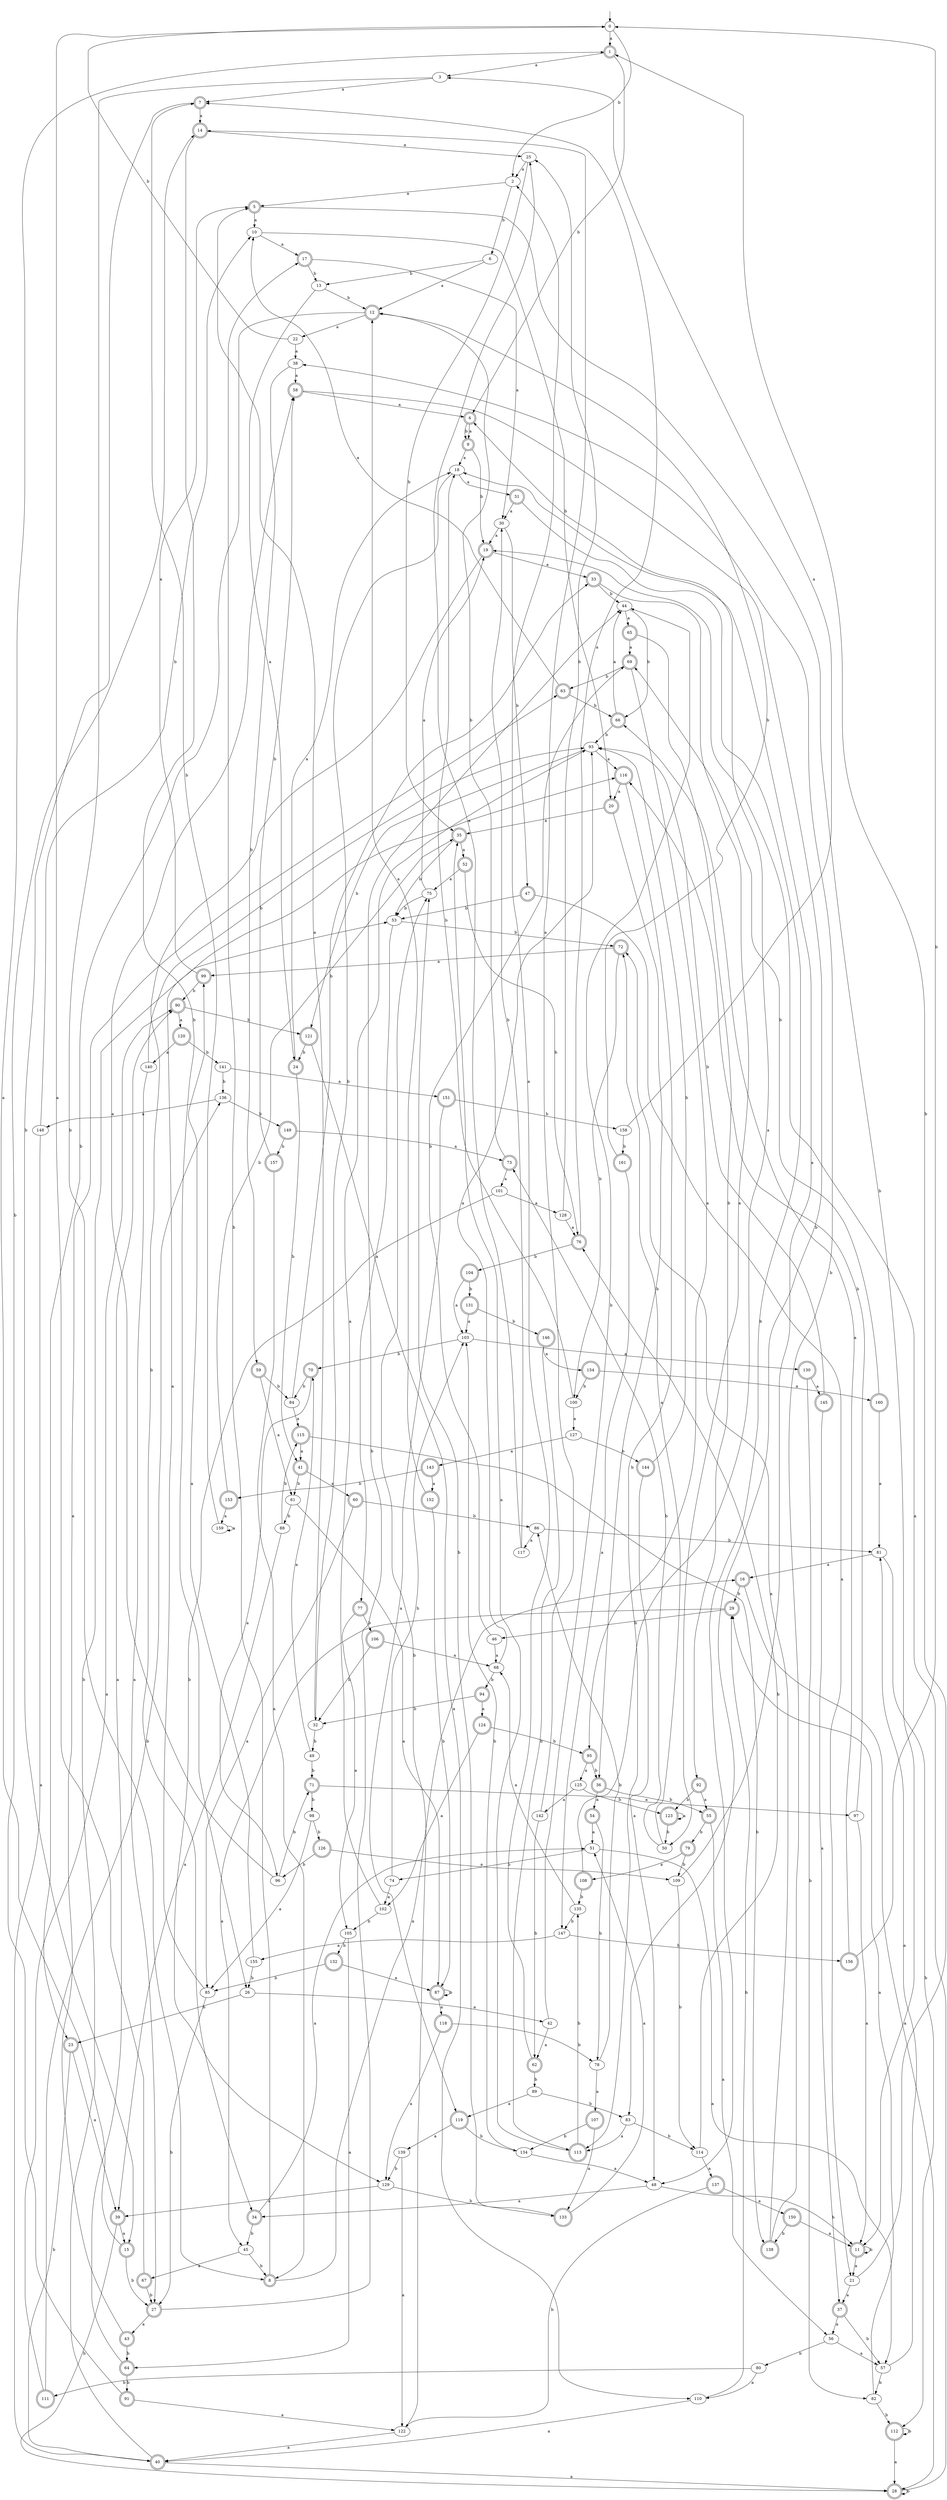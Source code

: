 digraph RandomDFA {
  __start0 [label="", shape=none];
  __start0 -> 0 [label=""];
  0 [shape=circle]
  0 -> 1 [label="a"]
  0 -> 2 [label="b"]
  1 [shape=doublecircle]
  1 -> 3 [label="a"]
  1 -> 4 [label="b"]
  2
  2 -> 5 [label="a"]
  2 -> 6 [label="b"]
  3
  3 -> 7 [label="a"]
  3 -> 8 [label="b"]
  4 [shape=doublecircle]
  4 -> 9 [label="a"]
  4 -> 9 [label="b"]
  5 [shape=doublecircle]
  5 -> 10 [label="a"]
  5 -> 11 [label="b"]
  6
  6 -> 12 [label="a"]
  6 -> 13 [label="b"]
  7 [shape=doublecircle]
  7 -> 14 [label="a"]
  7 -> 15 [label="b"]
  8 [shape=doublecircle]
  8 -> 16 [label="a"]
  8 -> 17 [label="b"]
  9 [shape=doublecircle]
  9 -> 18 [label="a"]
  9 -> 19 [label="b"]
  10
  10 -> 17 [label="a"]
  10 -> 20 [label="b"]
  11 [shape=doublecircle]
  11 -> 21 [label="a"]
  11 -> 11 [label="b"]
  12 [shape=doublecircle]
  12 -> 22 [label="a"]
  12 -> 23 [label="b"]
  13
  13 -> 24 [label="a"]
  13 -> 12 [label="b"]
  14 [shape=doublecircle]
  14 -> 25 [label="a"]
  14 -> 26 [label="b"]
  15 [shape=doublecircle]
  15 -> 1 [label="a"]
  15 -> 27 [label="b"]
  16 [shape=doublecircle]
  16 -> 28 [label="a"]
  16 -> 29 [label="b"]
  17 [shape=doublecircle]
  17 -> 30 [label="a"]
  17 -> 13 [label="b"]
  18
  18 -> 31 [label="a"]
  18 -> 32 [label="b"]
  19 [shape=doublecircle]
  19 -> 33 [label="a"]
  19 -> 34 [label="b"]
  20 [shape=doublecircle]
  20 -> 35 [label="a"]
  20 -> 36 [label="b"]
  21
  21 -> 37 [label="a"]
  21 -> 1 [label="b"]
  22
  22 -> 38 [label="a"]
  22 -> 0 [label="b"]
  23 [shape=doublecircle]
  23 -> 39 [label="a"]
  23 -> 40 [label="b"]
  24 [shape=doublecircle]
  24 -> 18 [label="a"]
  24 -> 41 [label="b"]
  25
  25 -> 2 [label="a"]
  25 -> 35 [label="b"]
  26
  26 -> 42 [label="a"]
  26 -> 23 [label="b"]
  27 [shape=doublecircle]
  27 -> 43 [label="a"]
  27 -> 44 [label="b"]
  28 [shape=doublecircle]
  28 -> 19 [label="a"]
  28 -> 28 [label="b"]
  29 [shape=doublecircle]
  29 -> 45 [label="a"]
  29 -> 46 [label="b"]
  30
  30 -> 19 [label="a"]
  30 -> 47 [label="b"]
  31 [shape=doublecircle]
  31 -> 30 [label="a"]
  31 -> 48 [label="b"]
  32
  32 -> 5 [label="a"]
  32 -> 49 [label="b"]
  33 [shape=doublecircle]
  33 -> 50 [label="a"]
  33 -> 44 [label="b"]
  34 [shape=doublecircle]
  34 -> 51 [label="a"]
  34 -> 45 [label="b"]
  35 [shape=doublecircle]
  35 -> 52 [label="a"]
  35 -> 53 [label="b"]
  36 [shape=doublecircle]
  36 -> 54 [label="a"]
  36 -> 55 [label="b"]
  37 [shape=doublecircle]
  37 -> 56 [label="a"]
  37 -> 57 [label="b"]
  38
  38 -> 58 [label="a"]
  38 -> 59 [label="b"]
  39 [shape=doublecircle]
  39 -> 15 [label="a"]
  39 -> 28 [label="b"]
  40 [shape=doublecircle]
  40 -> 28 [label="a"]
  40 -> 53 [label="b"]
  41 [shape=doublecircle]
  41 -> 60 [label="a"]
  41 -> 61 [label="b"]
  42
  42 -> 62 [label="a"]
  42 -> 44 [label="b"]
  43 [shape=doublecircle]
  43 -> 63 [label="a"]
  43 -> 64 [label="b"]
  44
  44 -> 65 [label="a"]
  44 -> 66 [label="b"]
  45
  45 -> 67 [label="a"]
  45 -> 8 [label="b"]
  46
  46 -> 68 [label="a"]
  46 -> 69 [label="b"]
  47 [shape=doublecircle]
  47 -> 21 [label="a"]
  47 -> 53 [label="b"]
  48
  48 -> 34 [label="a"]
  48 -> 11 [label="b"]
  49
  49 -> 70 [label="a"]
  49 -> 71 [label="b"]
  50
  50 -> 72 [label="a"]
  50 -> 73 [label="b"]
  51
  51 -> 57 [label="a"]
  51 -> 74 [label="b"]
  52 [shape=doublecircle]
  52 -> 75 [label="a"]
  52 -> 76 [label="b"]
  53
  53 -> 77 [label="a"]
  53 -> 72 [label="b"]
  54 [shape=doublecircle]
  54 -> 51 [label="a"]
  54 -> 78 [label="b"]
  55 [shape=doublecircle]
  55 -> 56 [label="a"]
  55 -> 79 [label="b"]
  56
  56 -> 57 [label="a"]
  56 -> 80 [label="b"]
  57
  57 -> 81 [label="a"]
  57 -> 82 [label="b"]
  58 [shape=doublecircle]
  58 -> 4 [label="a"]
  58 -> 83 [label="b"]
  59 [shape=doublecircle]
  59 -> 61 [label="a"]
  59 -> 84 [label="b"]
  60 [shape=doublecircle]
  60 -> 85 [label="a"]
  60 -> 86 [label="b"]
  61
  61 -> 87 [label="a"]
  61 -> 88 [label="b"]
  62 [shape=doublecircle]
  62 -> 2 [label="a"]
  62 -> 89 [label="b"]
  63 [shape=doublecircle]
  63 -> 10 [label="a"]
  63 -> 66 [label="b"]
  64 [shape=doublecircle]
  64 -> 90 [label="a"]
  64 -> 91 [label="b"]
  65 [shape=doublecircle]
  65 -> 69 [label="a"]
  65 -> 92 [label="b"]
  66 [shape=doublecircle]
  66 -> 44 [label="a"]
  66 -> 93 [label="b"]
  67 [shape=doublecircle]
  67 -> 0 [label="a"]
  67 -> 27 [label="b"]
  68
  68 -> 93 [label="a"]
  68 -> 94 [label="b"]
  69 [shape=doublecircle]
  69 -> 95 [label="a"]
  69 -> 63 [label="b"]
  70 [shape=doublecircle]
  70 -> 96 [label="a"]
  70 -> 84 [label="b"]
  71 [shape=doublecircle]
  71 -> 97 [label="a"]
  71 -> 98 [label="b"]
  72 [shape=doublecircle]
  72 -> 99 [label="a"]
  72 -> 100 [label="b"]
  73 [shape=doublecircle]
  73 -> 101 [label="a"]
  73 -> 12 [label="b"]
  74
  74 -> 102 [label="a"]
  74 -> 103 [label="b"]
  75
  75 -> 19 [label="a"]
  75 -> 53 [label="b"]
  76 [shape=doublecircle]
  76 -> 7 [label="a"]
  76 -> 104 [label="b"]
  77 [shape=doublecircle]
  77 -> 105 [label="a"]
  77 -> 106 [label="b"]
  78
  78 -> 107 [label="a"]
  78 -> 86 [label="b"]
  79 [shape=doublecircle]
  79 -> 108 [label="a"]
  79 -> 109 [label="b"]
  80
  80 -> 110 [label="a"]
  80 -> 111 [label="b"]
  81
  81 -> 16 [label="a"]
  81 -> 112 [label="b"]
  82
  82 -> 29 [label="a"]
  82 -> 112 [label="b"]
  83
  83 -> 113 [label="a"]
  83 -> 114 [label="b"]
  84
  84 -> 115 [label="a"]
  84 -> 33 [label="b"]
  85
  85 -> 116 [label="a"]
  85 -> 27 [label="b"]
  86
  86 -> 117 [label="a"]
  86 -> 81 [label="b"]
  87 [shape=doublecircle]
  87 -> 118 [label="a"]
  87 -> 87 [label="b"]
  88
  88 -> 39 [label="a"]
  88 -> 115 [label="b"]
  89
  89 -> 119 [label="a"]
  89 -> 83 [label="b"]
  90 [shape=doublecircle]
  90 -> 120 [label="a"]
  90 -> 121 [label="b"]
  91 [shape=doublecircle]
  91 -> 122 [label="a"]
  91 -> 14 [label="b"]
  92 [shape=doublecircle]
  92 -> 55 [label="a"]
  92 -> 123 [label="b"]
  93
  93 -> 116 [label="a"]
  93 -> 121 [label="b"]
  94 [shape=doublecircle]
  94 -> 124 [label="a"]
  94 -> 32 [label="b"]
  95 [shape=doublecircle]
  95 -> 125 [label="a"]
  95 -> 36 [label="b"]
  96
  96 -> 58 [label="a"]
  96 -> 71 [label="b"]
  97
  97 -> 11 [label="a"]
  97 -> 116 [label="b"]
  98
  98 -> 85 [label="a"]
  98 -> 126 [label="b"]
  99 [shape=doublecircle]
  99 -> 5 [label="a"]
  99 -> 90 [label="b"]
  100
  100 -> 127 [label="a"]
  100 -> 18 [label="b"]
  101
  101 -> 128 [label="a"]
  101 -> 129 [label="b"]
  102
  102 -> 93 [label="a"]
  102 -> 105 [label="b"]
  103
  103 -> 130 [label="a"]
  103 -> 70 [label="b"]
  104 [shape=doublecircle]
  104 -> 103 [label="a"]
  104 -> 131 [label="b"]
  105
  105 -> 64 [label="a"]
  105 -> 132 [label="b"]
  106 [shape=doublecircle]
  106 -> 68 [label="a"]
  106 -> 32 [label="b"]
  107 [shape=doublecircle]
  107 -> 133 [label="a"]
  107 -> 134 [label="b"]
  108 [shape=doublecircle]
  108 -> 4 [label="a"]
  108 -> 135 [label="b"]
  109
  109 -> 18 [label="a"]
  109 -> 114 [label="b"]
  110
  110 -> 40 [label="a"]
  110 -> 29 [label="b"]
  111 [shape=doublecircle]
  111 -> 90 [label="a"]
  111 -> 136 [label="b"]
  112 [shape=doublecircle]
  112 -> 28 [label="a"]
  112 -> 112 [label="b"]
  113 [shape=doublecircle]
  113 -> 35 [label="a"]
  113 -> 135 [label="b"]
  114
  114 -> 137 [label="a"]
  114 -> 76 [label="b"]
  115 [shape=doublecircle]
  115 -> 41 [label="a"]
  115 -> 138 [label="b"]
  116 [shape=doublecircle]
  116 -> 20 [label="a"]
  116 -> 113 [label="b"]
  117
  117 -> 25 [label="a"]
  117 -> 30 [label="b"]
  118 [shape=doublecircle]
  118 -> 129 [label="a"]
  118 -> 78 [label="b"]
  119 [shape=doublecircle]
  119 -> 139 [label="a"]
  119 -> 134 [label="b"]
  120 [shape=doublecircle]
  120 -> 140 [label="a"]
  120 -> 141 [label="b"]
  121 [shape=doublecircle]
  121 -> 110 [label="a"]
  121 -> 24 [label="b"]
  122
  122 -> 40 [label="a"]
  122 -> 75 [label="b"]
  123 [shape=doublecircle]
  123 -> 123 [label="a"]
  123 -> 50 [label="b"]
  124 [shape=doublecircle]
  124 -> 102 [label="a"]
  124 -> 95 [label="b"]
  125
  125 -> 142 [label="a"]
  125 -> 123 [label="b"]
  126 [shape=doublecircle]
  126 -> 109 [label="a"]
  126 -> 96 [label="b"]
  127
  127 -> 143 [label="a"]
  127 -> 144 [label="b"]
  128
  128 -> 76 [label="a"]
  128 -> 25 [label="b"]
  129
  129 -> 39 [label="a"]
  129 -> 133 [label="b"]
  130 [shape=doublecircle]
  130 -> 145 [label="a"]
  130 -> 82 [label="b"]
  131 [shape=doublecircle]
  131 -> 103 [label="a"]
  131 -> 146 [label="b"]
  132 [shape=doublecircle]
  132 -> 87 [label="a"]
  132 -> 85 [label="b"]
  133 [shape=doublecircle]
  133 -> 51 [label="a"]
  133 -> 75 [label="b"]
  134
  134 -> 48 [label="a"]
  134 -> 103 [label="b"]
  135
  135 -> 68 [label="a"]
  135 -> 147 [label="b"]
  136
  136 -> 148 [label="a"]
  136 -> 149 [label="b"]
  137 [shape=doublecircle]
  137 -> 150 [label="a"]
  137 -> 122 [label="b"]
  138 [shape=doublecircle]
  138 -> 72 [label="a"]
  138 -> 38 [label="b"]
  139
  139 -> 122 [label="a"]
  139 -> 129 [label="b"]
  140
  140 -> 27 [label="a"]
  140 -> 93 [label="b"]
  141
  141 -> 151 [label="a"]
  141 -> 136 [label="b"]
  142
  142 -> 14 [label="a"]
  142 -> 62 [label="b"]
  143 [shape=doublecircle]
  143 -> 152 [label="a"]
  143 -> 153 [label="b"]
  144 [shape=doublecircle]
  144 -> 48 [label="a"]
  144 -> 93 [label="b"]
  145 [shape=doublecircle]
  145 -> 37 [label="a"]
  145 -> 93 [label="b"]
  146 [shape=doublecircle]
  146 -> 154 [label="a"]
  146 -> 113 [label="b"]
  147
  147 -> 155 [label="a"]
  147 -> 156 [label="b"]
  148
  148 -> 40 [label="a"]
  148 -> 10 [label="b"]
  149 [shape=doublecircle]
  149 -> 73 [label="a"]
  149 -> 157 [label="b"]
  150 [shape=doublecircle]
  150 -> 11 [label="a"]
  150 -> 138 [label="b"]
  151 [shape=doublecircle]
  151 -> 119 [label="a"]
  151 -> 158 [label="b"]
  152 [shape=doublecircle]
  152 -> 12 [label="a"]
  152 -> 87 [label="b"]
  153 [shape=doublecircle]
  153 -> 159 [label="a"]
  153 -> 35 [label="b"]
  154 [shape=doublecircle]
  154 -> 160 [label="a"]
  154 -> 100 [label="b"]
  155
  155 -> 99 [label="a"]
  155 -> 26 [label="b"]
  156 [shape=doublecircle]
  156 -> 66 [label="a"]
  156 -> 0 [label="b"]
  157 [shape=doublecircle]
  157 -> 8 [label="a"]
  157 -> 58 [label="b"]
  158
  158 -> 3 [label="a"]
  158 -> 161 [label="b"]
  159
  159 -> 159 [label="a"]
  159 -> 7 [label="b"]
  160 [shape=doublecircle]
  160 -> 81 [label="a"]
  160 -> 69 [label="b"]
  161 [shape=doublecircle]
  161 -> 147 [label="a"]
  161 -> 12 [label="b"]
}
